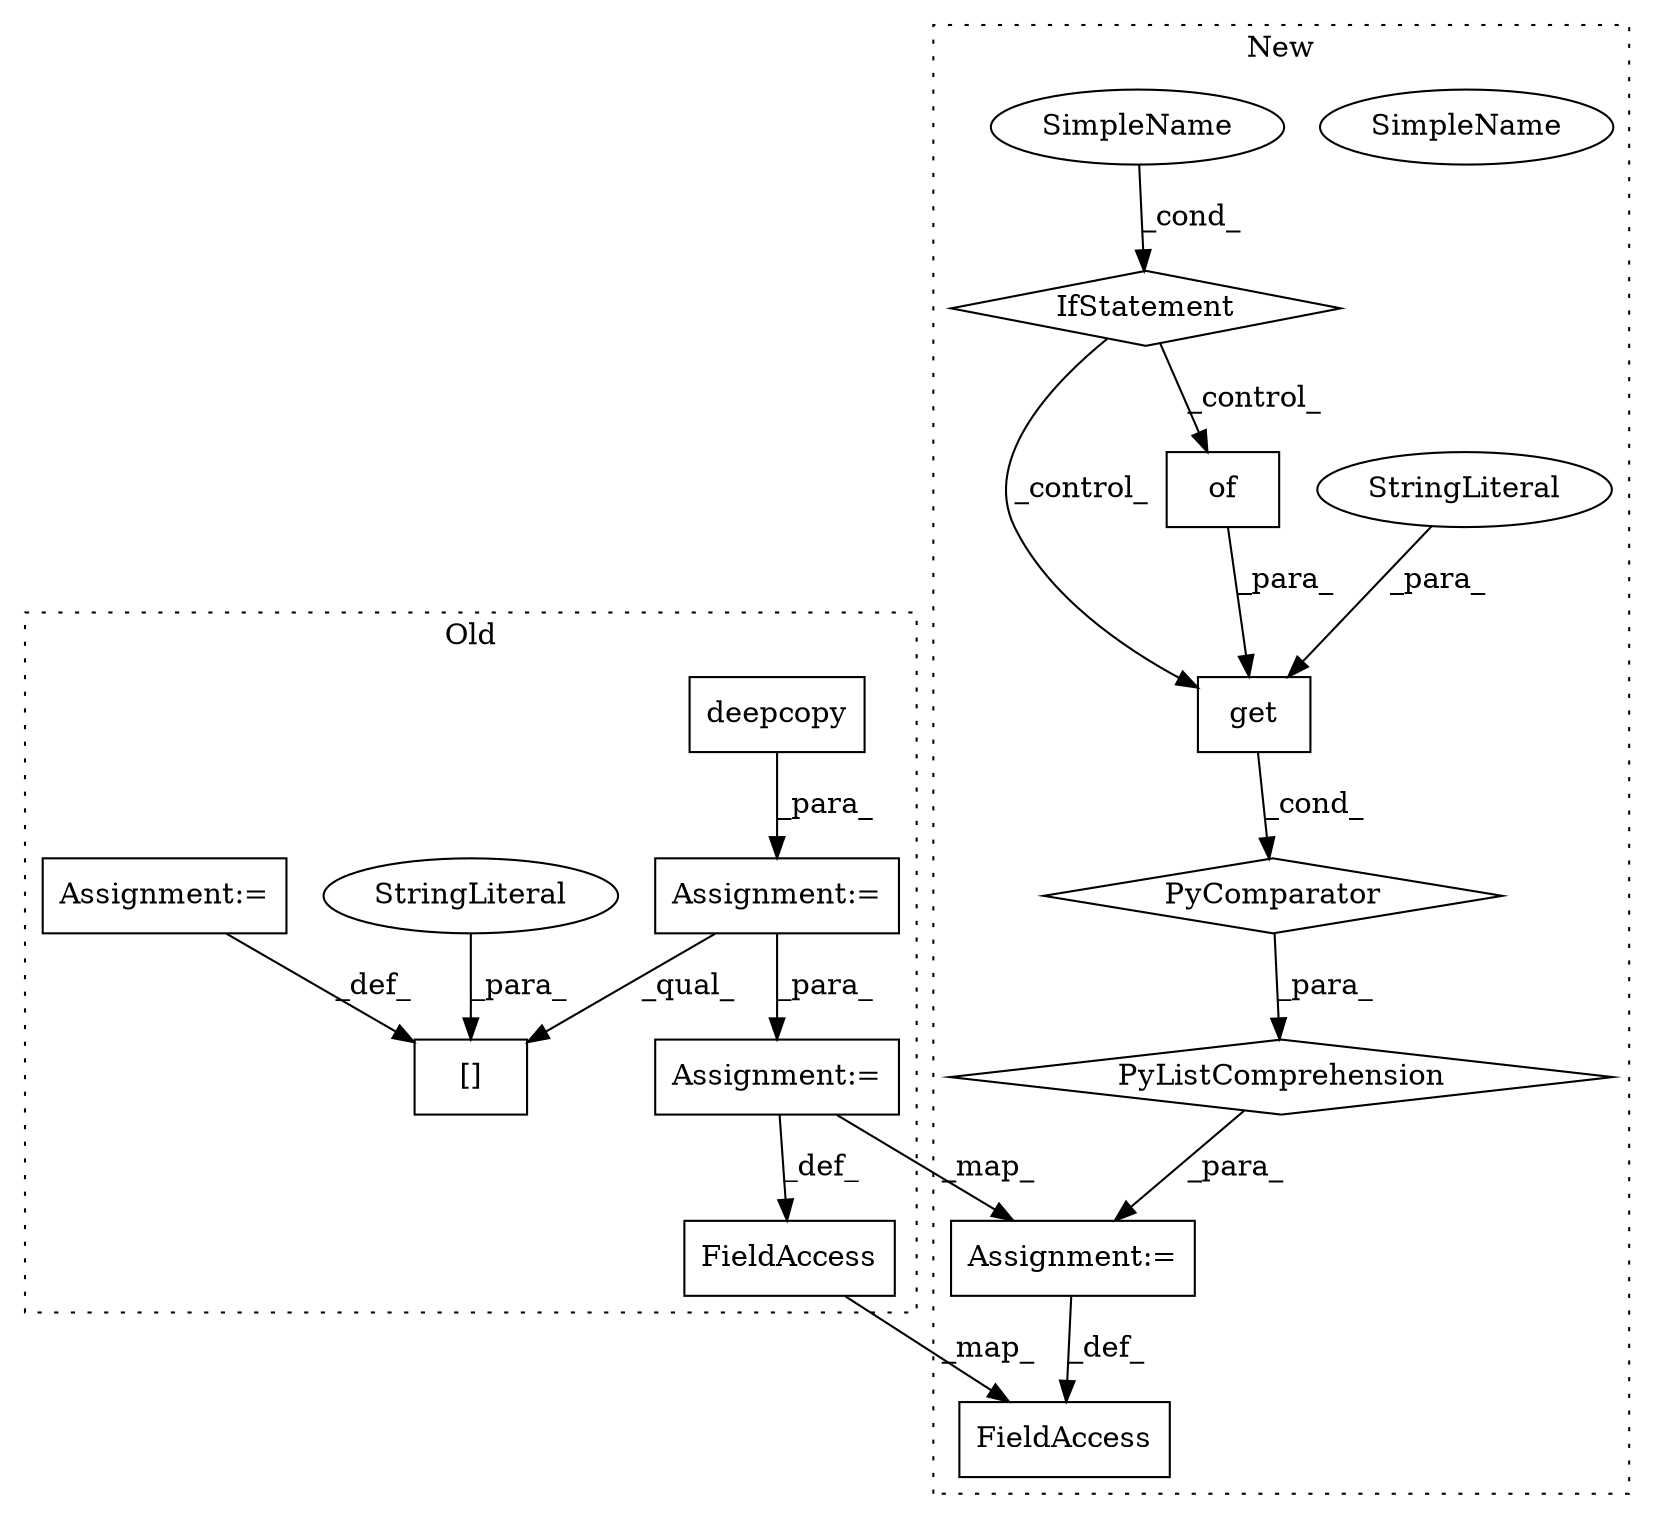 digraph G {
subgraph cluster0 {
1 [label="deepcopy" a="32" s="10301,10321" l="9,1" shape="box"];
3 [label="Assignment:=" a="7" s="10295" l="1" shape="box"];
4 [label="[]" a="2" s="10328,10351" l="12,1" shape="box"];
5 [label="StringLiteral" a="45" s="10340" l="11" shape="ellipse"];
11 [label="Assignment:=" a="7" s="10352" l="1" shape="box"];
12 [label="FieldAccess" a="22" s="10891" l="19" shape="box"];
15 [label="Assignment:=" a="7" s="10910" l="1" shape="box"];
label = "Old";
style="dotted";
}
subgraph cluster1 {
2 [label="get" a="32" s="10453,10484" l="4,1" shape="box"];
6 [label="of" a="32" s="10480" l="4" shape="box"];
7 [label="SimpleName" a="42" s="10710" l="5" shape="ellipse"];
8 [label="PyListComprehension" a="109" s="10404" l="319" shape="diamond"];
9 [label="PyComparator" a="113" s="10663" l="52" shape="diamond"];
10 [label="IfStatement" a="25" s="10663" l="52" shape="diamond"];
13 [label="FieldAccess" a="22" s="10373" l="19" shape="box"];
14 [label="StringLiteral" a="45" s="10457" l="18" shape="ellipse"];
16 [label="Assignment:=" a="7" s="10392" l="12" shape="box"];
17 [label="SimpleName" a="42" s="10710" l="5" shape="ellipse"];
label = "New";
style="dotted";
}
1 -> 3 [label="_para_"];
2 -> 9 [label="_cond_"];
3 -> 4 [label="_qual_"];
3 -> 15 [label="_para_"];
5 -> 4 [label="_para_"];
6 -> 2 [label="_para_"];
8 -> 16 [label="_para_"];
9 -> 8 [label="_para_"];
10 -> 6 [label="_control_"];
10 -> 2 [label="_control_"];
11 -> 4 [label="_def_"];
12 -> 13 [label="_map_"];
14 -> 2 [label="_para_"];
15 -> 16 [label="_map_"];
15 -> 12 [label="_def_"];
16 -> 13 [label="_def_"];
17 -> 10 [label="_cond_"];
}